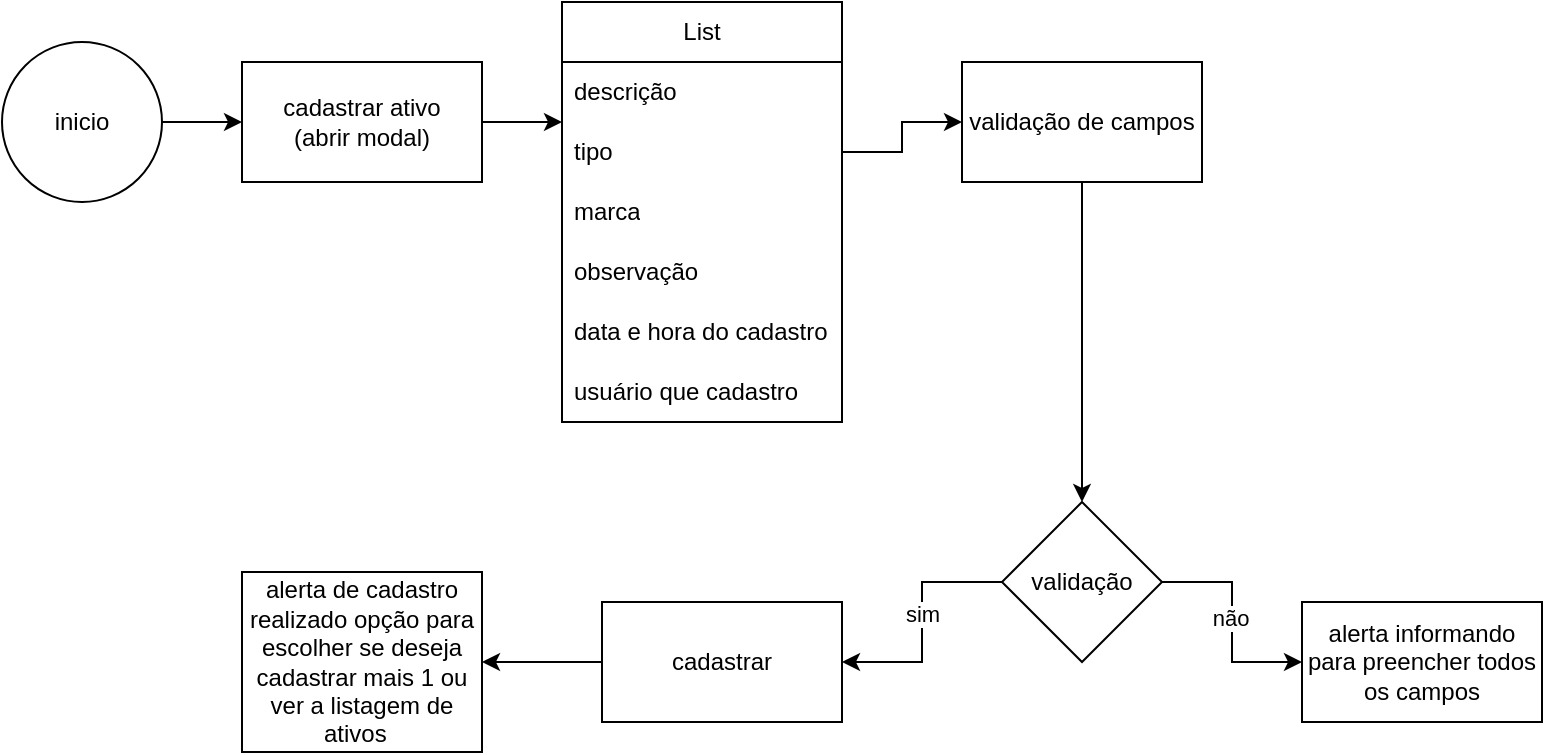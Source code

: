 <mxfile version="24.8.3">
  <diagram name="Página-1" id="fUgZCihx2eRsSx5c1O6x">
    <mxGraphModel dx="989" dy="538" grid="1" gridSize="10" guides="1" tooltips="1" connect="1" arrows="1" fold="1" page="1" pageScale="1" pageWidth="827" pageHeight="1169" math="0" shadow="0">
      <root>
        <mxCell id="0" />
        <mxCell id="1" parent="0" />
        <mxCell id="Q0xsEToSXDLaV0YUPqp3-14" style="edgeStyle=orthogonalEdgeStyle;rounded=0;orthogonalLoop=1;jettySize=auto;html=1;entryX=0;entryY=0.5;entryDx=0;entryDy=0;" edge="1" parent="1" source="Q0xsEToSXDLaV0YUPqp3-1" target="Q0xsEToSXDLaV0YUPqp3-13">
          <mxGeometry relative="1" as="geometry" />
        </mxCell>
        <mxCell id="Q0xsEToSXDLaV0YUPqp3-1" value="inicio" style="ellipse;whiteSpace=wrap;html=1;" vertex="1" parent="1">
          <mxGeometry x="40" y="40" width="80" height="80" as="geometry" />
        </mxCell>
        <mxCell id="Q0xsEToSXDLaV0YUPqp3-9" value="List" style="swimlane;fontStyle=0;childLayout=stackLayout;horizontal=1;startSize=30;horizontalStack=0;resizeParent=1;resizeParentMax=0;resizeLast=0;collapsible=1;marginBottom=0;whiteSpace=wrap;html=1;" vertex="1" parent="1">
          <mxGeometry x="320" y="20" width="140" height="210" as="geometry">
            <mxRectangle x="180" y="70" width="60" height="30" as="alternateBounds" />
          </mxGeometry>
        </mxCell>
        <mxCell id="Q0xsEToSXDLaV0YUPqp3-10" value="descrição" style="text;strokeColor=none;fillColor=none;align=left;verticalAlign=middle;spacingLeft=4;spacingRight=4;overflow=hidden;points=[[0,0.5],[1,0.5]];portConstraint=eastwest;rotatable=0;whiteSpace=wrap;html=1;" vertex="1" parent="Q0xsEToSXDLaV0YUPqp3-9">
          <mxGeometry y="30" width="140" height="30" as="geometry" />
        </mxCell>
        <mxCell id="Q0xsEToSXDLaV0YUPqp3-11" value="tipo" style="text;strokeColor=none;fillColor=none;align=left;verticalAlign=middle;spacingLeft=4;spacingRight=4;overflow=hidden;points=[[0,0.5],[1,0.5]];portConstraint=eastwest;rotatable=0;whiteSpace=wrap;html=1;" vertex="1" parent="Q0xsEToSXDLaV0YUPqp3-9">
          <mxGeometry y="60" width="140" height="30" as="geometry" />
        </mxCell>
        <mxCell id="Q0xsEToSXDLaV0YUPqp3-12" value="marca" style="text;strokeColor=none;fillColor=none;align=left;verticalAlign=middle;spacingLeft=4;spacingRight=4;overflow=hidden;points=[[0,0.5],[1,0.5]];portConstraint=eastwest;rotatable=0;whiteSpace=wrap;html=1;" vertex="1" parent="Q0xsEToSXDLaV0YUPqp3-9">
          <mxGeometry y="90" width="140" height="30" as="geometry" />
        </mxCell>
        <mxCell id="Q0xsEToSXDLaV0YUPqp3-16" value="observação" style="text;strokeColor=none;fillColor=none;align=left;verticalAlign=middle;spacingLeft=4;spacingRight=4;overflow=hidden;points=[[0,0.5],[1,0.5]];portConstraint=eastwest;rotatable=0;whiteSpace=wrap;html=1;" vertex="1" parent="Q0xsEToSXDLaV0YUPqp3-9">
          <mxGeometry y="120" width="140" height="30" as="geometry" />
        </mxCell>
        <mxCell id="Q0xsEToSXDLaV0YUPqp3-35" value="data e hora do cadastro" style="text;strokeColor=none;fillColor=none;align=left;verticalAlign=middle;spacingLeft=4;spacingRight=4;overflow=hidden;points=[[0,0.5],[1,0.5]];portConstraint=eastwest;rotatable=0;whiteSpace=wrap;html=1;" vertex="1" parent="Q0xsEToSXDLaV0YUPqp3-9">
          <mxGeometry y="150" width="140" height="30" as="geometry" />
        </mxCell>
        <mxCell id="Q0xsEToSXDLaV0YUPqp3-36" value="usuário que cadastro" style="text;strokeColor=none;fillColor=none;align=left;verticalAlign=middle;spacingLeft=4;spacingRight=4;overflow=hidden;points=[[0,0.5],[1,0.5]];portConstraint=eastwest;rotatable=0;whiteSpace=wrap;html=1;" vertex="1" parent="Q0xsEToSXDLaV0YUPqp3-9">
          <mxGeometry y="180" width="140" height="30" as="geometry" />
        </mxCell>
        <mxCell id="Q0xsEToSXDLaV0YUPqp3-15" style="edgeStyle=orthogonalEdgeStyle;rounded=0;orthogonalLoop=1;jettySize=auto;html=1;" edge="1" parent="1" source="Q0xsEToSXDLaV0YUPqp3-13">
          <mxGeometry relative="1" as="geometry">
            <mxPoint x="320" y="80" as="targetPoint" />
          </mxGeometry>
        </mxCell>
        <mxCell id="Q0xsEToSXDLaV0YUPqp3-13" value="cadastrar ativo&lt;div&gt;(abrir modal)&lt;/div&gt;" style="rounded=0;whiteSpace=wrap;html=1;" vertex="1" parent="1">
          <mxGeometry x="160" y="50" width="120" height="60" as="geometry" />
        </mxCell>
        <mxCell id="Q0xsEToSXDLaV0YUPqp3-21" style="edgeStyle=orthogonalEdgeStyle;rounded=0;orthogonalLoop=1;jettySize=auto;html=1;exitX=0.5;exitY=1;exitDx=0;exitDy=0;entryX=0.5;entryY=0;entryDx=0;entryDy=0;" edge="1" parent="1" source="Q0xsEToSXDLaV0YUPqp3-17" target="Q0xsEToSXDLaV0YUPqp3-20">
          <mxGeometry relative="1" as="geometry" />
        </mxCell>
        <mxCell id="Q0xsEToSXDLaV0YUPqp3-17" value="validação de campos" style="rounded=0;whiteSpace=wrap;html=1;" vertex="1" parent="1">
          <mxGeometry x="520" y="50" width="120" height="60" as="geometry" />
        </mxCell>
        <mxCell id="Q0xsEToSXDLaV0YUPqp3-19" style="edgeStyle=orthogonalEdgeStyle;rounded=0;orthogonalLoop=1;jettySize=auto;html=1;entryX=0;entryY=0.5;entryDx=0;entryDy=0;" edge="1" parent="1" source="Q0xsEToSXDLaV0YUPqp3-11" target="Q0xsEToSXDLaV0YUPqp3-17">
          <mxGeometry relative="1" as="geometry" />
        </mxCell>
        <mxCell id="Q0xsEToSXDLaV0YUPqp3-25" style="edgeStyle=orthogonalEdgeStyle;rounded=0;orthogonalLoop=1;jettySize=auto;html=1;exitX=0;exitY=0.5;exitDx=0;exitDy=0;entryX=1;entryY=0.5;entryDx=0;entryDy=0;" edge="1" parent="1" source="Q0xsEToSXDLaV0YUPqp3-20" target="Q0xsEToSXDLaV0YUPqp3-22">
          <mxGeometry relative="1" as="geometry" />
        </mxCell>
        <mxCell id="Q0xsEToSXDLaV0YUPqp3-29" value="sim" style="edgeLabel;html=1;align=center;verticalAlign=middle;resizable=0;points=[];" vertex="1" connectable="0" parent="Q0xsEToSXDLaV0YUPqp3-25">
          <mxGeometry x="-0.068" relative="1" as="geometry">
            <mxPoint as="offset" />
          </mxGeometry>
        </mxCell>
        <mxCell id="Q0xsEToSXDLaV0YUPqp3-33" value="" style="edgeStyle=orthogonalEdgeStyle;rounded=0;orthogonalLoop=1;jettySize=auto;html=1;" edge="1" parent="1" source="Q0xsEToSXDLaV0YUPqp3-20" target="Q0xsEToSXDLaV0YUPqp3-32">
          <mxGeometry relative="1" as="geometry" />
        </mxCell>
        <mxCell id="Q0xsEToSXDLaV0YUPqp3-34" value="não" style="edgeLabel;html=1;align=center;verticalAlign=middle;resizable=0;points=[];" vertex="1" connectable="0" parent="Q0xsEToSXDLaV0YUPqp3-33">
          <mxGeometry x="-0.036" y="-1" relative="1" as="geometry">
            <mxPoint as="offset" />
          </mxGeometry>
        </mxCell>
        <mxCell id="Q0xsEToSXDLaV0YUPqp3-20" value="validação" style="rhombus;whiteSpace=wrap;html=1;" vertex="1" parent="1">
          <mxGeometry x="540" y="270" width="80" height="80" as="geometry" />
        </mxCell>
        <mxCell id="Q0xsEToSXDLaV0YUPqp3-31" value="" style="edgeStyle=orthogonalEdgeStyle;rounded=0;orthogonalLoop=1;jettySize=auto;html=1;" edge="1" parent="1" source="Q0xsEToSXDLaV0YUPqp3-22" target="Q0xsEToSXDLaV0YUPqp3-30">
          <mxGeometry relative="1" as="geometry" />
        </mxCell>
        <mxCell id="Q0xsEToSXDLaV0YUPqp3-22" value="cadastrar" style="whiteSpace=wrap;html=1;" vertex="1" parent="1">
          <mxGeometry x="340" y="320" width="120" height="60" as="geometry" />
        </mxCell>
        <mxCell id="Q0xsEToSXDLaV0YUPqp3-30" value="alerta de cadastro realizado opção para escolher se deseja cadastrar mais 1 ou ver a listagem de ativos&amp;nbsp;&amp;nbsp;" style="whiteSpace=wrap;html=1;" vertex="1" parent="1">
          <mxGeometry x="160" y="305" width="120" height="90" as="geometry" />
        </mxCell>
        <mxCell id="Q0xsEToSXDLaV0YUPqp3-32" value="alerta informando para preencher todos os campos" style="whiteSpace=wrap;html=1;" vertex="1" parent="1">
          <mxGeometry x="690" y="320" width="120" height="60" as="geometry" />
        </mxCell>
      </root>
    </mxGraphModel>
  </diagram>
</mxfile>
